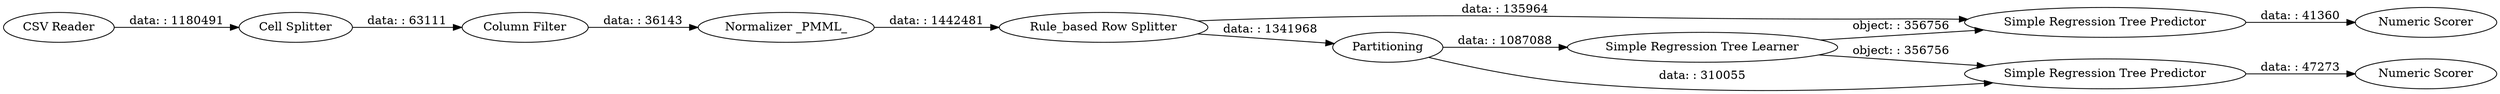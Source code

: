 digraph {
	"4765809889315368130_350" [label="Simple Regression Tree Predictor"]
	"4765809889315368130_1" [label="CSV Reader"]
	"4765809889315368130_349" [label="Rule_based Row Splitter"]
	"4765809889315368130_339" [label="Simple Regression Tree Predictor"]
	"4765809889315368130_338" [label="Numeric Scorer"]
	"4765809889315368130_340" [label="Simple Regression Tree Learner"]
	"4765809889315368130_330" [label="Column Filter"]
	"4765809889315368130_334" [label="Cell Splitter"]
	"4765809889315368130_351" [label="Numeric Scorer"]
	"4765809889315368130_335" [label="Normalizer _PMML_"]
	"4765809889315368130_336" [label=Partitioning]
	"4765809889315368130_340" -> "4765809889315368130_339" [label="object: : 356756"]
	"4765809889315368130_349" -> "4765809889315368130_336" [label="data: : 1341968"]
	"4765809889315368130_349" -> "4765809889315368130_350" [label="data: : 135964"]
	"4765809889315368130_1" -> "4765809889315368130_334" [label="data: : 1180491"]
	"4765809889315368130_336" -> "4765809889315368130_339" [label="data: : 310055"]
	"4765809889315368130_334" -> "4765809889315368130_330" [label="data: : 63111"]
	"4765809889315368130_339" -> "4765809889315368130_338" [label="data: : 47273"]
	"4765809889315368130_336" -> "4765809889315368130_340" [label="data: : 1087088"]
	"4765809889315368130_340" -> "4765809889315368130_350" [label="object: : 356756"]
	"4765809889315368130_335" -> "4765809889315368130_349" [label="data: : 1442481"]
	"4765809889315368130_350" -> "4765809889315368130_351" [label="data: : 41360"]
	"4765809889315368130_330" -> "4765809889315368130_335" [label="data: : 36143"]
	rankdir=LR
}
